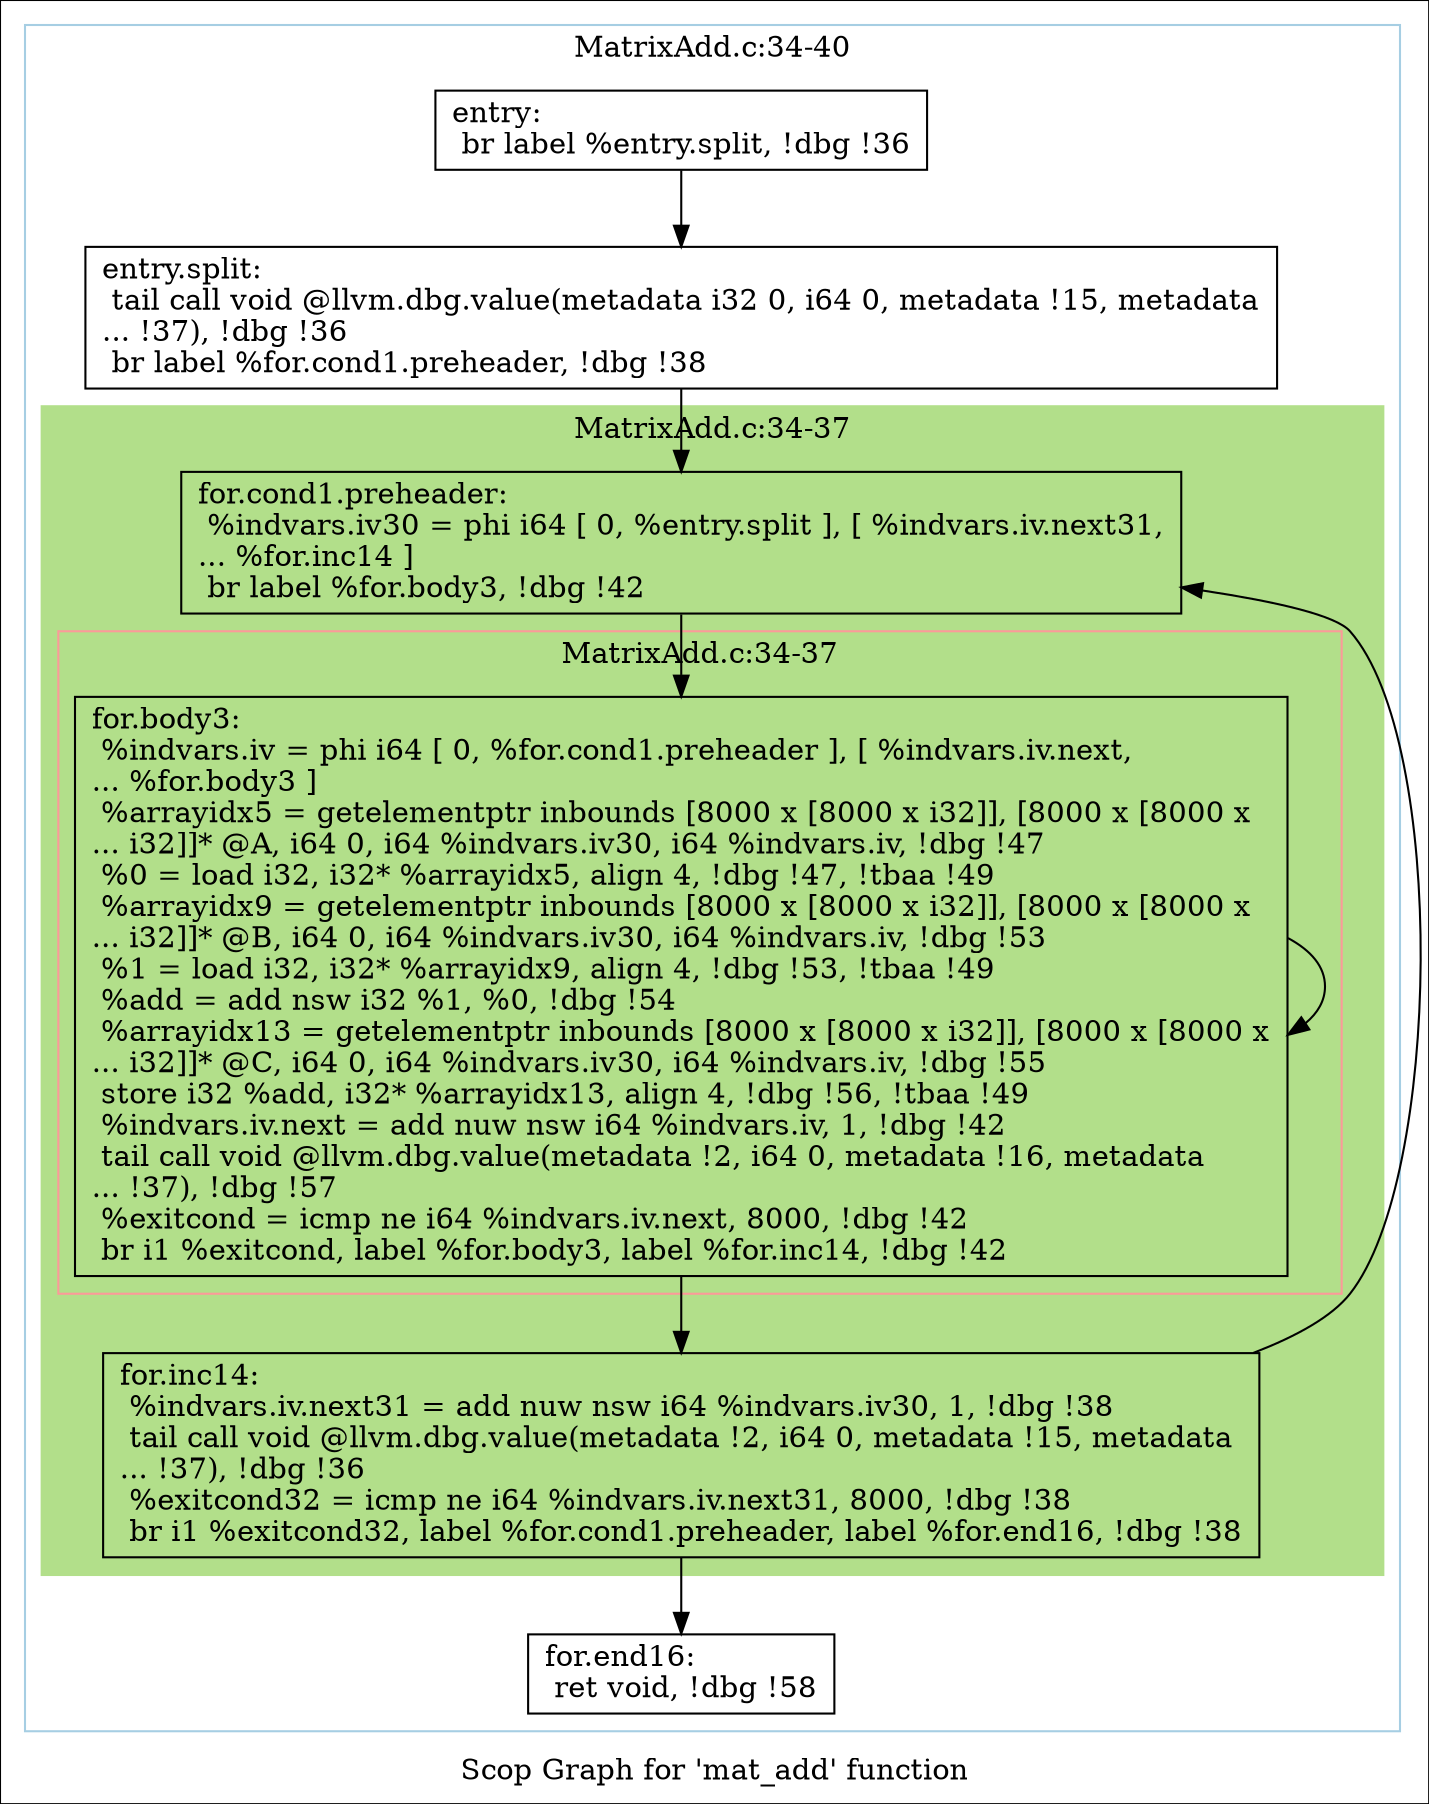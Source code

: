 digraph "Scop Graph for 'mat_add' function" {
	label="Scop Graph for 'mat_add' function";

	Node0xa82e620 [shape=record,label="{entry:\l  br label %entry.split, !dbg !36\l}"];
	Node0xa82e620 -> Node0xa792490;
	Node0xa792490 [shape=record,label="{entry.split:                                      \l  tail call void @llvm.dbg.value(metadata i32 0, i64 0, metadata !15, metadata\l... !37), !dbg !36\l  br label %for.cond1.preheader, !dbg !38\l}"];
	Node0xa792490 -> Node0xa78ee90;
	Node0xa78ee90 [shape=record,label="{for.cond1.preheader:                              \l  %indvars.iv30 = phi i64 [ 0, %entry.split ], [ %indvars.iv.next31,\l... %for.inc14 ]\l  br label %for.body3, !dbg !42\l}"];
	Node0xa78ee90 -> Node0xa87a960;
	Node0xa87a960 [shape=record,label="{for.body3:                                        \l  %indvars.iv = phi i64 [ 0, %for.cond1.preheader ], [ %indvars.iv.next,\l... %for.body3 ]\l  %arrayidx5 = getelementptr inbounds [8000 x [8000 x i32]], [8000 x [8000 x\l... i32]]* @A, i64 0, i64 %indvars.iv30, i64 %indvars.iv, !dbg !47\l  %0 = load i32, i32* %arrayidx5, align 4, !dbg !47, !tbaa !49\l  %arrayidx9 = getelementptr inbounds [8000 x [8000 x i32]], [8000 x [8000 x\l... i32]]* @B, i64 0, i64 %indvars.iv30, i64 %indvars.iv, !dbg !53\l  %1 = load i32, i32* %arrayidx9, align 4, !dbg !53, !tbaa !49\l  %add = add nsw i32 %1, %0, !dbg !54\l  %arrayidx13 = getelementptr inbounds [8000 x [8000 x i32]], [8000 x [8000 x\l... i32]]* @C, i64 0, i64 %indvars.iv30, i64 %indvars.iv, !dbg !55\l  store i32 %add, i32* %arrayidx13, align 4, !dbg !56, !tbaa !49\l  %indvars.iv.next = add nuw nsw i64 %indvars.iv, 1, !dbg !42\l  tail call void @llvm.dbg.value(metadata !2, i64 0, metadata !16, metadata\l... !37), !dbg !57\l  %exitcond = icmp ne i64 %indvars.iv.next, 8000, !dbg !42\l  br i1 %exitcond, label %for.body3, label %for.inc14, !dbg !42\l}"];
	Node0xa87a960 -> Node0xa87a960[constraint=false];
	Node0xa87a960 -> Node0xa78f990;
	Node0xa78f990 [shape=record,label="{for.inc14:                                        \l  %indvars.iv.next31 = add nuw nsw i64 %indvars.iv30, 1, !dbg !38\l  tail call void @llvm.dbg.value(metadata !2, i64 0, metadata !15, metadata\l... !37), !dbg !36\l  %exitcond32 = icmp ne i64 %indvars.iv.next31, 8000, !dbg !38\l  br i1 %exitcond32, label %for.cond1.preheader, label %for.end16, !dbg !38\l}"];
	Node0xa78f990 -> Node0xa78ee90[constraint=false];
	Node0xa78f990 -> Node0xa8301a0;
	Node0xa8301a0 [shape=record,label="{for.end16:                                        \l  ret void, !dbg !58\l}"];
	colorscheme = "paired12"
        subgraph cluster_0xa792e60 {
          label = "MatrixAdd.c:34-40
";
          style = solid;
          color = 1
          subgraph cluster_0xa795d00 {
            label = "MatrixAdd.c:34-37
";
            style = filled;
            color = 3            subgraph cluster_0xa86ad30 {
              label = "MatrixAdd.c:34-37
";
              style = solid;
              color = 5
              Node0xa87a960;
            }
            Node0xa78ee90;
            Node0xa78f990;
          }
          Node0xa82e620;
          Node0xa792490;
          Node0xa8301a0;
        }
}
